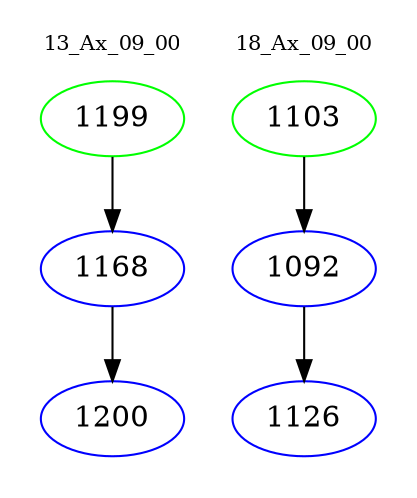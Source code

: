 digraph{
subgraph cluster_0 {
color = white
label = "13_Ax_09_00";
fontsize=10;
T0_1199 [label="1199", color="green"]
T0_1199 -> T0_1168 [color="black"]
T0_1168 [label="1168", color="blue"]
T0_1168 -> T0_1200 [color="black"]
T0_1200 [label="1200", color="blue"]
}
subgraph cluster_1 {
color = white
label = "18_Ax_09_00";
fontsize=10;
T1_1103 [label="1103", color="green"]
T1_1103 -> T1_1092 [color="black"]
T1_1092 [label="1092", color="blue"]
T1_1092 -> T1_1126 [color="black"]
T1_1126 [label="1126", color="blue"]
}
}
